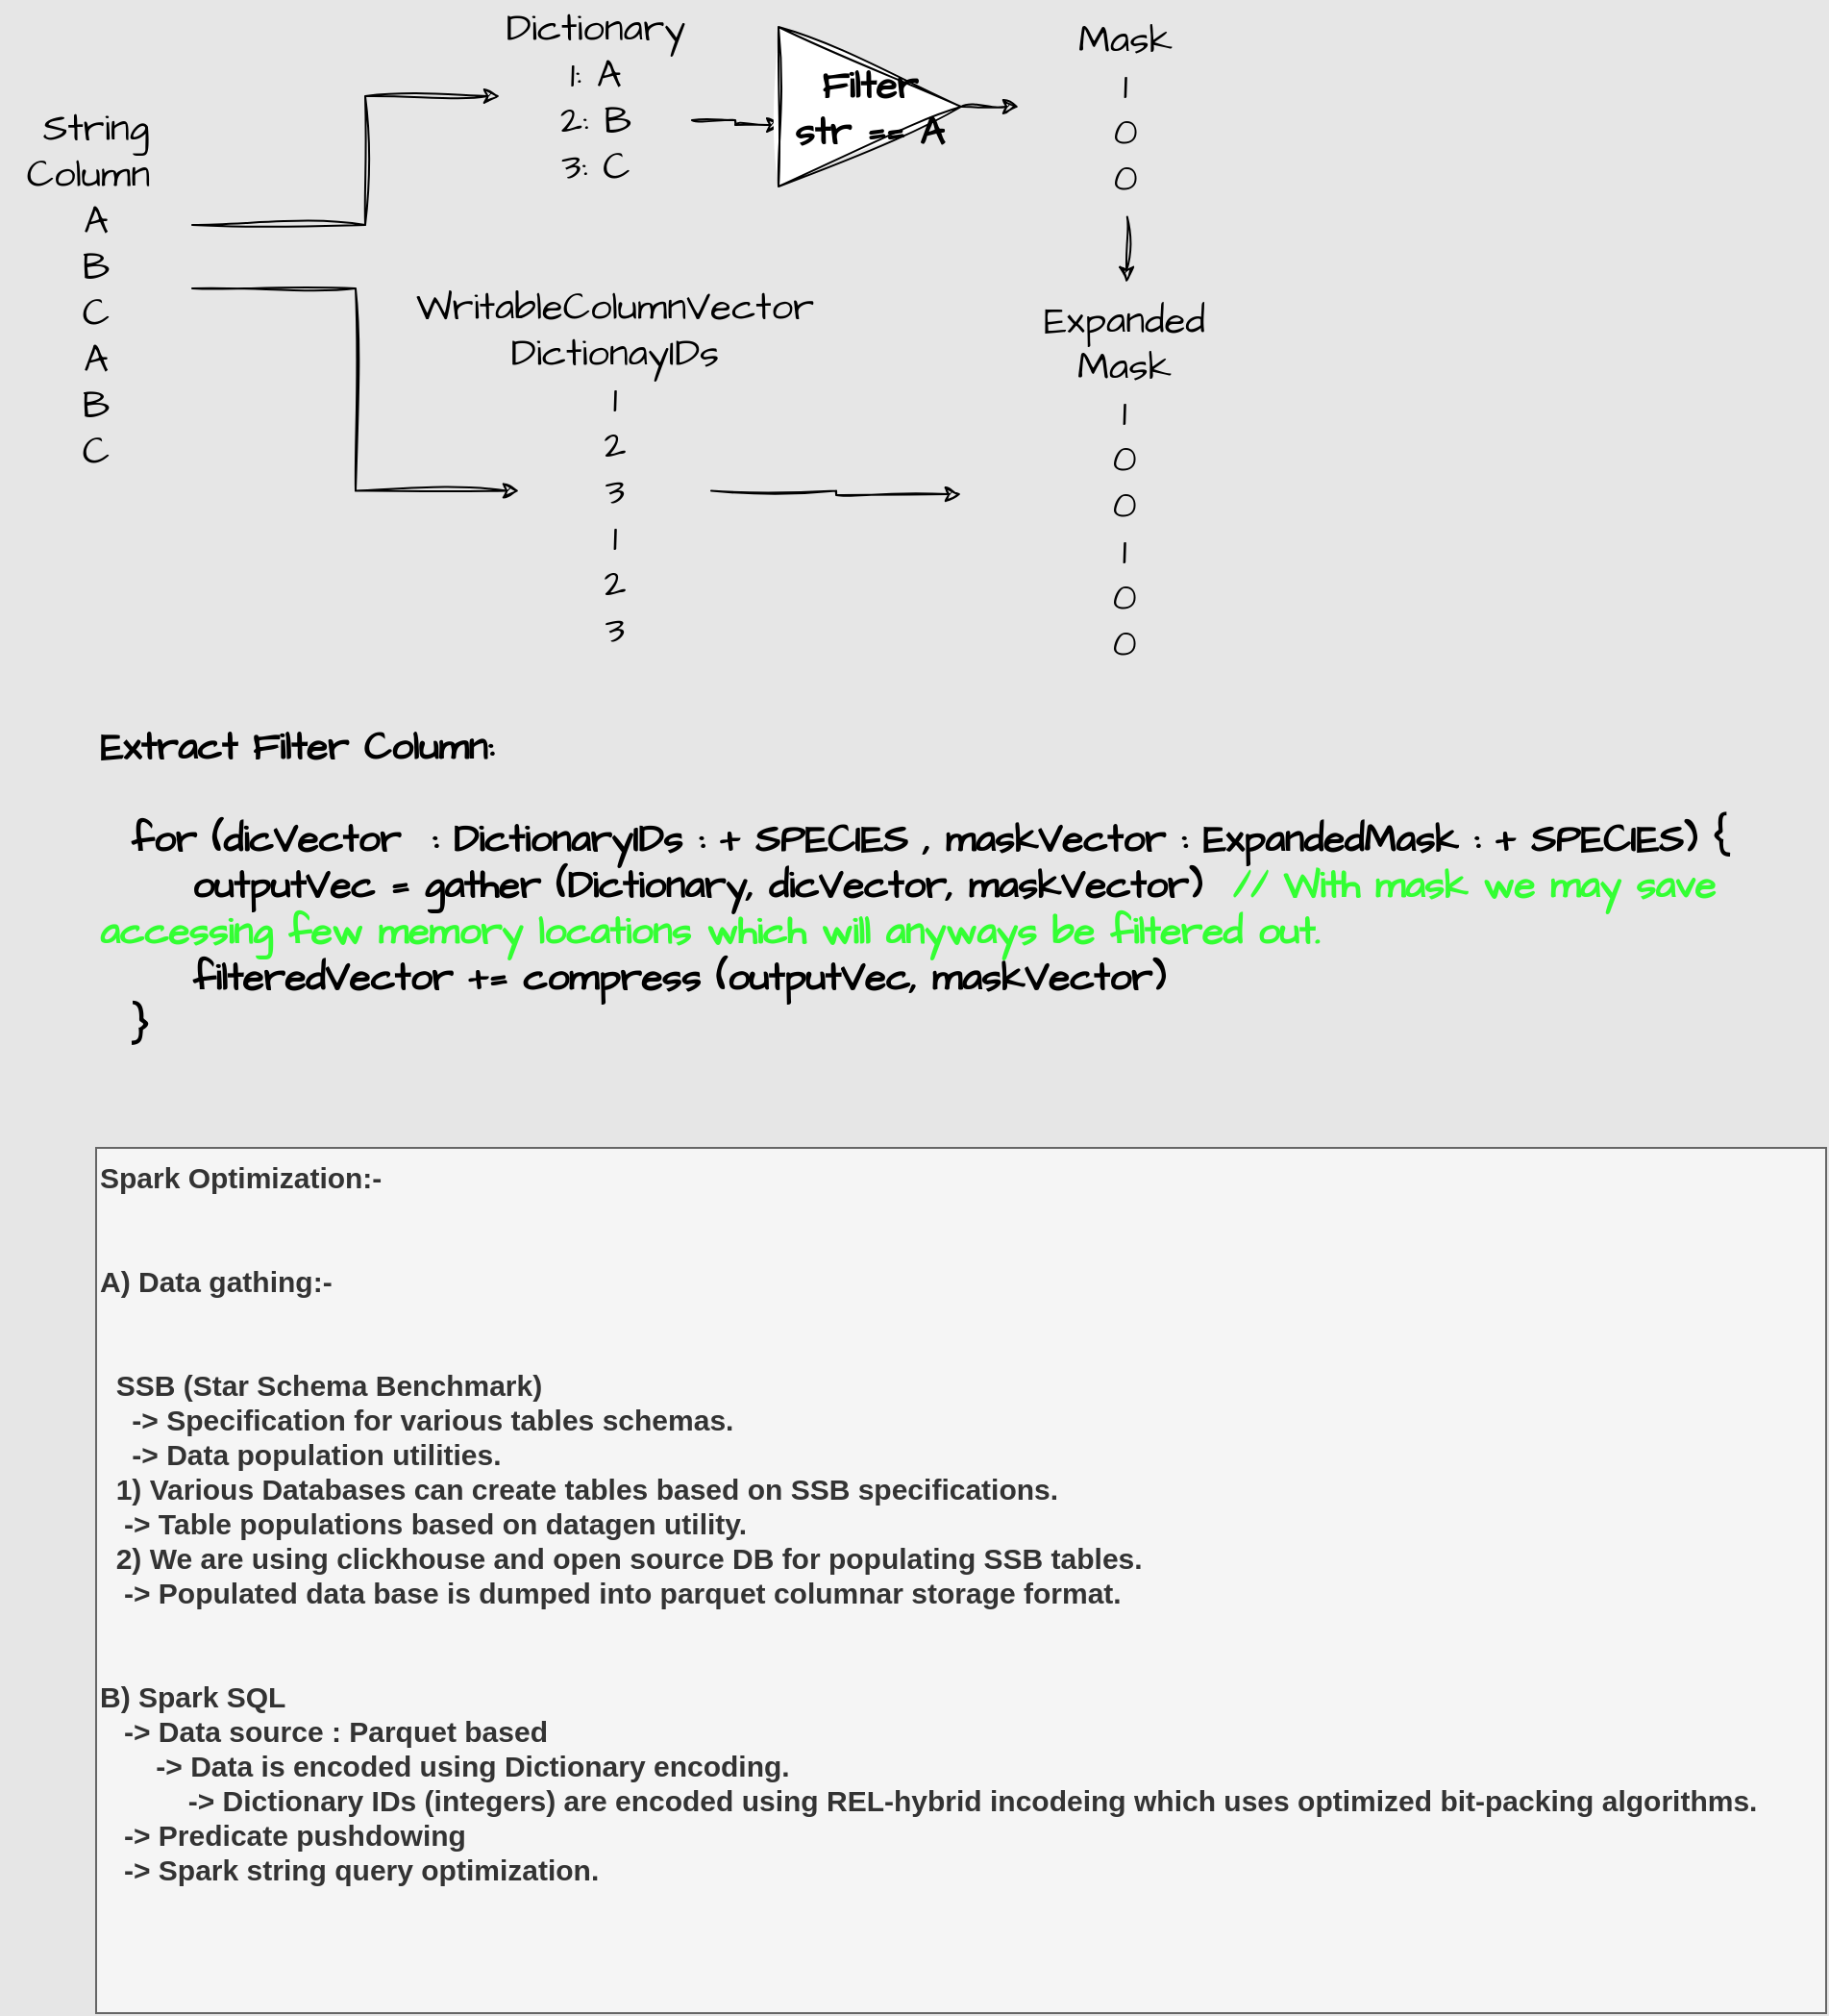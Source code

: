 <mxfile version="22.1.2" type="device">
  <diagram name="Page-1" id="c3AZxfHFhiqUNzMSEA01">
    <mxGraphModel dx="1695" dy="1218" grid="1" gridSize="10" guides="1" tooltips="1" connect="1" arrows="1" fold="1" page="0" pageScale="1" pageWidth="850" pageHeight="1100" background="#E6E6E6" math="0" shadow="0">
      <root>
        <mxCell id="0" />
        <mxCell id="1" parent="0" />
        <mxCell id="AFC2cKUzQ8DKhsSuThv8-13" style="edgeStyle=orthogonalEdgeStyle;rounded=0;sketch=1;hachureGap=4;jiggle=2;curveFitting=1;orthogonalLoop=1;jettySize=auto;html=1;fontFamily=Architects Daughter;fontSource=https%3A%2F%2Ffonts.googleapis.com%2Fcss%3Ffamily%3DArchitects%2BDaughter;fontSize=16;" parent="1" source="AFC2cKUzQ8DKhsSuThv8-9" target="AFC2cKUzQ8DKhsSuThv8-10" edge="1">
          <mxGeometry relative="1" as="geometry">
            <Array as="points">
              <mxPoint x="150" y="60" />
              <mxPoint x="150" y="-7" />
            </Array>
          </mxGeometry>
        </mxCell>
        <mxCell id="AFC2cKUzQ8DKhsSuThv8-14" style="edgeStyle=orthogonalEdgeStyle;rounded=0;sketch=1;hachureGap=4;jiggle=2;curveFitting=1;orthogonalLoop=1;jettySize=auto;html=1;exitX=1;exitY=0.5;exitDx=0;exitDy=0;entryX=0;entryY=0.75;entryDx=0;entryDy=0;fontFamily=Architects Daughter;fontSource=https%3A%2F%2Ffonts.googleapis.com%2Fcss%3Ffamily%3DArchitects%2BDaughter;fontSize=16;" parent="1" source="AFC2cKUzQ8DKhsSuThv8-9" target="AFC2cKUzQ8DKhsSuThv8-11" edge="1">
          <mxGeometry relative="1" as="geometry" />
        </mxCell>
        <mxCell id="AFC2cKUzQ8DKhsSuThv8-9" value="String Column&amp;nbsp;&lt;br&gt;A&lt;br&gt;B&lt;br&gt;C&lt;br&gt;A&lt;br&gt;B&lt;br&gt;C" style="text;html=1;strokeColor=none;fillColor=none;align=center;verticalAlign=middle;whiteSpace=wrap;rounded=0;fontSize=20;fontFamily=Architects Daughter;" parent="1" vertex="1">
          <mxGeometry x="-40" y="18" width="100" height="150" as="geometry" />
        </mxCell>
        <mxCell id="AFC2cKUzQ8DKhsSuThv8-16" style="edgeStyle=orthogonalEdgeStyle;rounded=0;sketch=1;hachureGap=4;jiggle=2;curveFitting=1;orthogonalLoop=1;jettySize=auto;html=1;exitX=1;exitY=0.75;exitDx=0;exitDy=0;entryX=0.022;entryY=0.615;entryDx=0;entryDy=0;entryPerimeter=0;fontFamily=Architects Daughter;fontSource=https%3A%2F%2Ffonts.googleapis.com%2Fcss%3Ffamily%3DArchitects%2BDaughter;fontSize=16;" parent="1" source="AFC2cKUzQ8DKhsSuThv8-10" target="AFC2cKUzQ8DKhsSuThv8-15" edge="1">
          <mxGeometry relative="1" as="geometry" />
        </mxCell>
        <mxCell id="AFC2cKUzQ8DKhsSuThv8-10" value="Dictionary&lt;br&gt;1: A&lt;br&gt;2: B&lt;br&gt;3: C" style="text;html=1;strokeColor=none;fillColor=none;align=center;verticalAlign=middle;whiteSpace=wrap;rounded=0;fontSize=20;fontFamily=Architects Daughter;" parent="1" vertex="1">
          <mxGeometry x="220" y="-32" width="100" height="50" as="geometry" />
        </mxCell>
        <mxCell id="AFC2cKUzQ8DKhsSuThv8-22" style="edgeStyle=orthogonalEdgeStyle;rounded=0;sketch=1;hachureGap=4;jiggle=2;curveFitting=1;orthogonalLoop=1;jettySize=auto;html=1;exitX=1;exitY=0.75;exitDx=0;exitDy=0;fontFamily=Architects Daughter;fontSource=https%3A%2F%2Ffonts.googleapis.com%2Fcss%3Ffamily%3DArchitects%2BDaughter;fontSize=16;" parent="1" source="AFC2cKUzQ8DKhsSuThv8-11" edge="1">
          <mxGeometry relative="1" as="geometry">
            <mxPoint x="460" y="200" as="targetPoint" />
          </mxGeometry>
        </mxCell>
        <mxCell id="AFC2cKUzQ8DKhsSuThv8-11" value="WritableColumnVector DictionayIDs&lt;br&gt;1&lt;br&gt;2&lt;br&gt;3&lt;br&gt;1&lt;br&gt;2&lt;br&gt;3" style="text;html=1;strokeColor=none;fillColor=none;align=center;verticalAlign=middle;whiteSpace=wrap;rounded=0;fontSize=20;fontFamily=Architects Daughter;" parent="1" vertex="1">
          <mxGeometry x="230" y="160" width="100" height="51" as="geometry" />
        </mxCell>
        <mxCell id="AFC2cKUzQ8DKhsSuThv8-19" style="edgeStyle=orthogonalEdgeStyle;rounded=0;sketch=1;hachureGap=4;jiggle=2;curveFitting=1;orthogonalLoop=1;jettySize=auto;html=1;exitX=1;exitY=0.5;exitDx=0;exitDy=0;fontFamily=Architects Daughter;fontSource=https%3A%2F%2Ffonts.googleapis.com%2Fcss%3Ffamily%3DArchitects%2BDaughter;fontSize=16;" parent="1" source="AFC2cKUzQ8DKhsSuThv8-15" edge="1">
          <mxGeometry relative="1" as="geometry">
            <mxPoint x="490" y="-1" as="targetPoint" />
          </mxGeometry>
        </mxCell>
        <mxCell id="AFC2cKUzQ8DKhsSuThv8-15" value="&lt;b&gt;Filter&lt;br&gt;str == A&lt;/b&gt;" style="triangle;whiteSpace=wrap;html=1;sketch=1;hachureGap=4;jiggle=2;curveFitting=1;fontFamily=Architects Daughter;fontSource=https%3A%2F%2Ffonts.googleapis.com%2Fcss%3Ffamily%3DArchitects%2BDaughter;fontSize=20;" parent="1" vertex="1">
          <mxGeometry x="365" y="-43" width="95" height="83" as="geometry" />
        </mxCell>
        <mxCell id="AFC2cKUzQ8DKhsSuThv8-20" value="Mask&lt;br&gt;1&lt;br&gt;0&lt;br&gt;0" style="text;html=1;align=center;verticalAlign=middle;resizable=0;points=[];autosize=1;strokeColor=none;fillColor=none;fontSize=20;fontFamily=Architects Daughter;" parent="1" vertex="1">
          <mxGeometry x="510" y="-56.5" width="70" height="110" as="geometry" />
        </mxCell>
        <mxCell id="AFC2cKUzQ8DKhsSuThv8-23" value="Expanded Mask&lt;br&gt;1&lt;br&gt;0&lt;br&gt;0&lt;br&gt;1&lt;br&gt;0&lt;br&gt;0" style="text;html=1;strokeColor=none;fillColor=none;align=center;verticalAlign=middle;whiteSpace=wrap;rounded=0;fontSize=20;fontFamily=Architects Daughter;" parent="1" vertex="1">
          <mxGeometry x="515" y="178" width="60" height="30" as="geometry" />
        </mxCell>
        <mxCell id="AFC2cKUzQ8DKhsSuThv8-24" value="" style="endArrow=classic;html=1;rounded=0;sketch=1;hachureGap=4;jiggle=2;curveFitting=1;fontFamily=Architects Daughter;fontSource=https%3A%2F%2Ffonts.googleapis.com%2Fcss%3Ffamily%3DArchitects%2BDaughter;fontSize=16;exitX=0.52;exitY=1.021;exitDx=0;exitDy=0;exitPerimeter=0;" parent="1" source="AFC2cKUzQ8DKhsSuThv8-20" edge="1">
          <mxGeometry width="50" height="50" relative="1" as="geometry">
            <mxPoint x="400" y="110" as="sourcePoint" />
            <mxPoint x="546" y="90" as="targetPoint" />
          </mxGeometry>
        </mxCell>
        <mxCell id="AFC2cKUzQ8DKhsSuThv8-30" value="Extract Filter Column:&lt;br&gt;&amp;nbsp; &amp;nbsp;&lt;br&gt;&amp;nbsp; for (dicVector&amp;nbsp; : DictionaryIDs : + SPECIES , maskVector : ExpandedMask : + SPECIES) {&lt;br&gt;&amp;nbsp; &amp;nbsp; &amp;nbsp; outputVec = gather (Dictionary, dicVector, maskVector)&amp;nbsp; &lt;font color=&quot;#33ff33&quot;&gt;// With mask we may save accessing few memory locations which will anyways be filtered out.&lt;/font&gt;&lt;br&gt;&amp;nbsp; &amp;nbsp; &amp;nbsp; filteredVector += compress (outputVec, maskVector)&lt;br&gt;&amp;nbsp; }" style="text;whiteSpace=wrap;html=1;fontSize=20;fontFamily=Architects Daughter;fontStyle=1" parent="1" vertex="1">
          <mxGeometry x="10" y="313" width="870" height="220" as="geometry" />
        </mxCell>
        <mxCell id="q0M4WOf1g3C3PY8d82Ov-1" value="Spark Optimization:-&#xa;&#xa;&#xa;A) Data gathing:-&#xa;&#xa;&#xa;  SSB (Star Schema Benchmark)&#xa;    -&gt; Specification for various tables schemas.&#xa;    -&gt; Data population utilities.&#xa;  1) Various Databases can create tables based on SSB specifications.&#xa;   -&gt; Table populations based on datagen utility.&#xa;  2) We are using clickhouse and open source DB for populating SSB tables.&#xa;   -&gt; Populated data base is dumped into parquet columnar storage format.&#xa;&#xa;&#xa;B) Spark SQL&#xa;   -&gt; Data source : Parquet based&#xa;       -&gt; Data is encoded using Dictionary encoding.&#xa;           -&gt; Dictionary IDs (integers) are encoded using REL-hybrid incodeing which uses optimized bit-packing algorithms.&#xa;   -&gt; Predicate pushdowing &#xa;   -&gt; Spark string query optimization." style="text;whiteSpace=wrap;fontStyle=1;fontSize=15;fillColor=#f5f5f5;fontColor=#333333;strokeColor=#666666;" vertex="1" parent="1">
          <mxGeometry x="10" y="540" width="900" height="450" as="geometry" />
        </mxCell>
      </root>
    </mxGraphModel>
  </diagram>
</mxfile>

